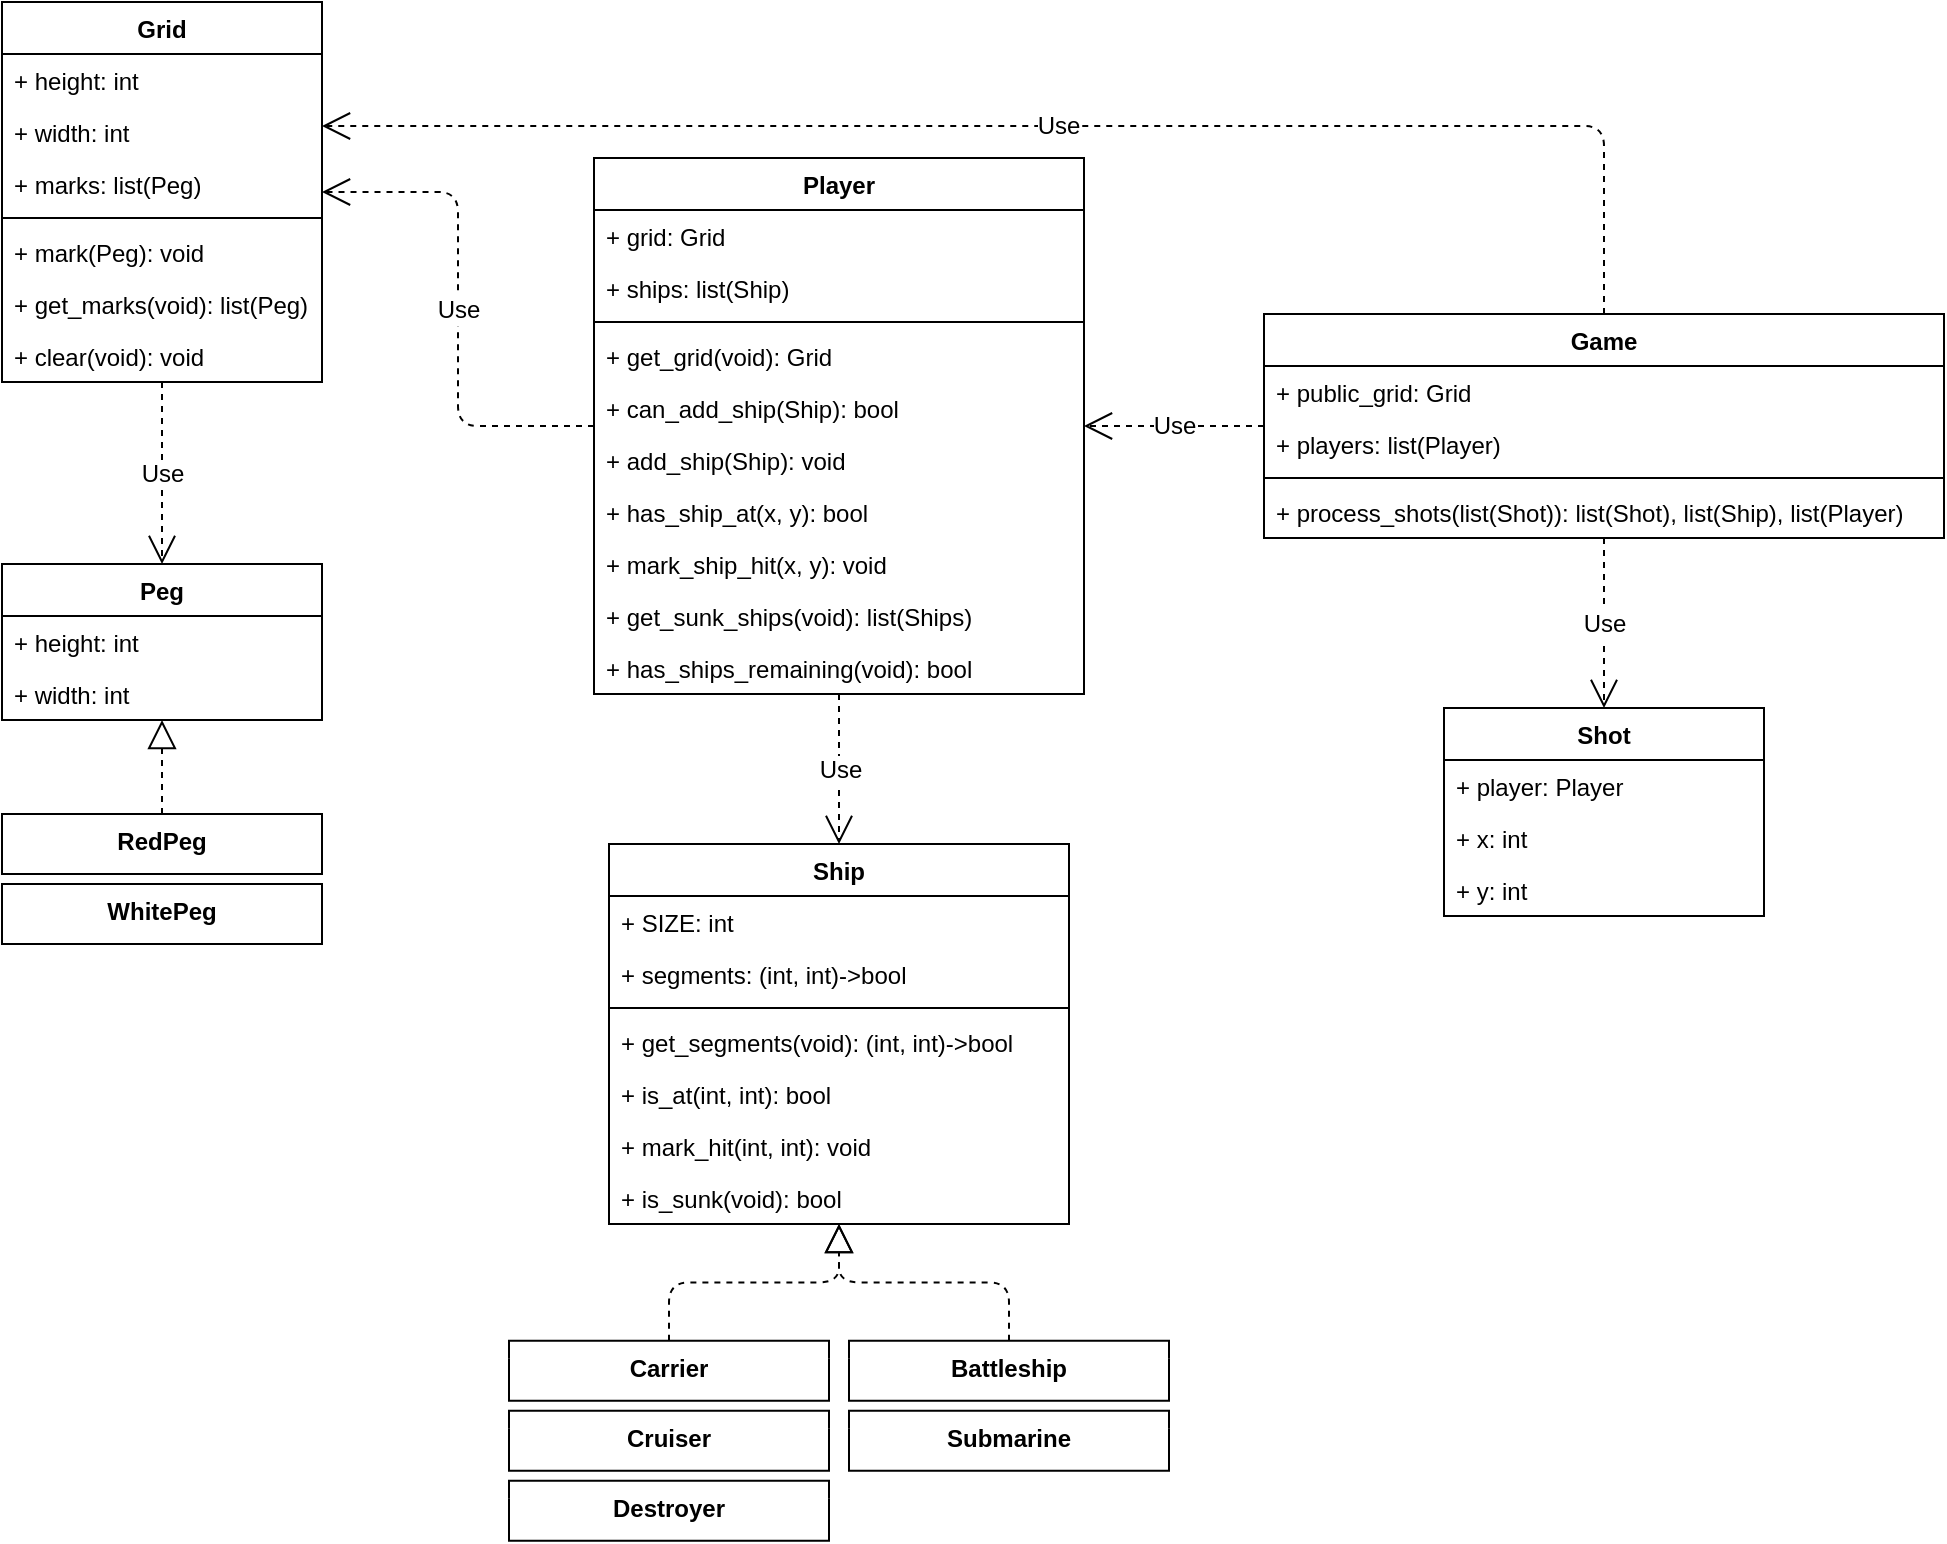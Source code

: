 <mxfile version="10.6.7" type="github"><diagram name="Page-1" id="9f46799a-70d6-7492-0946-bef42562c5a5"><mxGraphModel dx="1394" dy="764" grid="1" gridSize="10" guides="1" tooltips="1" connect="1" arrows="1" fold="1" page="1" pageScale="1" pageWidth="1100" pageHeight="850" background="#ffffff" math="0" shadow="0"><root><mxCell id="0"/><mxCell id="1" parent="0"/><mxCell id="S0-PQTLunCZnwsd7pKQs-28" value="" style="endArrow=block;dashed=1;endFill=0;endSize=12;html=1;edgeStyle=orthogonalEdgeStyle;" parent="1" source="S0-PQTLunCZnwsd7pKQs-84" target="S0-PQTLunCZnwsd7pKQs-175" edge="1"><mxGeometry width="160" relative="1" as="geometry"><mxPoint x="493.5" y="705.879" as="sourcePoint"/><mxPoint x="573.172" y="620.776" as="targetPoint"/></mxGeometry></mxCell><mxCell id="S0-PQTLunCZnwsd7pKQs-42" value="" style="endArrow=block;dashed=1;endFill=0;endSize=12;html=1;edgeStyle=orthogonalEdgeStyle;" parent="1" source="S0-PQTLunCZnwsd7pKQs-85" target="S0-PQTLunCZnwsd7pKQs-175" edge="1"><mxGeometry width="160" relative="1" as="geometry"><mxPoint x="648.707" y="682.879" as="sourcePoint"/><mxPoint x="573.862" y="620.879" as="targetPoint"/></mxGeometry></mxCell><mxCell id="S0-PQTLunCZnwsd7pKQs-44" value="Grid" style="swimlane;fontStyle=1;align=center;verticalAlign=top;childLayout=stackLayout;horizontal=1;startSize=26;horizontalStack=0;resizeParent=1;resizeParentMax=0;resizeLast=0;collapsible=1;marginBottom=0;" parent="1" vertex="1"><mxGeometry x="99" y="25" width="160" height="190" as="geometry"/></mxCell><mxCell id="S0-PQTLunCZnwsd7pKQs-45" value="+ height: int" style="text;strokeColor=none;fillColor=none;align=left;verticalAlign=top;spacingLeft=4;spacingRight=4;overflow=hidden;rotatable=0;points=[[0,0.5],[1,0.5]];portConstraint=eastwest;" parent="S0-PQTLunCZnwsd7pKQs-44" vertex="1"><mxGeometry y="26" width="160" height="26" as="geometry"/></mxCell><mxCell id="S0-PQTLunCZnwsd7pKQs-48" value="+ width: int" style="text;strokeColor=none;fillColor=none;align=left;verticalAlign=top;spacingLeft=4;spacingRight=4;overflow=hidden;rotatable=0;points=[[0,0.5],[1,0.5]];portConstraint=eastwest;" parent="S0-PQTLunCZnwsd7pKQs-44" vertex="1"><mxGeometry y="52" width="160" height="26" as="geometry"/></mxCell><mxCell id="S0-PQTLunCZnwsd7pKQs-182" value="+ marks: list(Peg)" style="text;strokeColor=none;fillColor=none;align=left;verticalAlign=top;spacingLeft=4;spacingRight=4;overflow=hidden;rotatable=0;points=[[0,0.5],[1,0.5]];portConstraint=eastwest;" parent="S0-PQTLunCZnwsd7pKQs-44" vertex="1"><mxGeometry y="78" width="160" height="26" as="geometry"/></mxCell><mxCell id="S0-PQTLunCZnwsd7pKQs-46" value="" style="line;strokeWidth=1;fillColor=none;align=left;verticalAlign=middle;spacingTop=-1;spacingLeft=3;spacingRight=3;rotatable=0;labelPosition=right;points=[];portConstraint=eastwest;" parent="S0-PQTLunCZnwsd7pKQs-44" vertex="1"><mxGeometry y="104" width="160" height="8" as="geometry"/></mxCell><mxCell id="S0-PQTLunCZnwsd7pKQs-47" value="+ mark(Peg): void" style="text;strokeColor=none;fillColor=none;align=left;verticalAlign=top;spacingLeft=4;spacingRight=4;overflow=hidden;rotatable=0;points=[[0,0.5],[1,0.5]];portConstraint=eastwest;" parent="S0-PQTLunCZnwsd7pKQs-44" vertex="1"><mxGeometry y="112" width="160" height="26" as="geometry"/></mxCell><mxCell id="S0-PQTLunCZnwsd7pKQs-220" value="+ get_marks(void): list(Peg)" style="text;strokeColor=none;fillColor=none;align=left;verticalAlign=top;spacingLeft=4;spacingRight=4;overflow=hidden;rotatable=0;points=[[0,0.5],[1,0.5]];portConstraint=eastwest;" parent="S0-PQTLunCZnwsd7pKQs-44" vertex="1"><mxGeometry y="138" width="160" height="26" as="geometry"/></mxCell><mxCell id="S0-PQTLunCZnwsd7pKQs-56" value="+ clear(void): void" style="text;strokeColor=none;fillColor=none;align=left;verticalAlign=top;spacingLeft=4;spacingRight=4;overflow=hidden;rotatable=0;points=[[0,0.5],[1,0.5]];portConstraint=eastwest;" parent="S0-PQTLunCZnwsd7pKQs-44" vertex="1"><mxGeometry y="164" width="160" height="26" as="geometry"/></mxCell><mxCell id="S0-PQTLunCZnwsd7pKQs-77" value="Cruiser" style="swimlane;fontStyle=1;align=center;verticalAlign=top;childLayout=stackLayout;horizontal=1;startSize=9;horizontalStack=0;resizeParent=1;resizeParentMax=0;resizeLast=0;collapsible=1;marginBottom=0;swimlaneLine=0;" parent="1" vertex="1"><mxGeometry x="352.5" y="729.379" width="160" height="30" as="geometry"/></mxCell><mxCell id="S0-PQTLunCZnwsd7pKQs-81" value="Submarine" style="swimlane;fontStyle=1;align=center;verticalAlign=top;childLayout=stackLayout;horizontal=1;startSize=9;horizontalStack=0;resizeParent=1;resizeParentMax=0;resizeLast=0;collapsible=1;marginBottom=0;swimlaneLine=0;" parent="1" vertex="1"><mxGeometry x="522.5" y="729.379" width="160" height="30" as="geometry"/></mxCell><mxCell id="S0-PQTLunCZnwsd7pKQs-82" value="Destroyer" style="swimlane;fontStyle=1;align=center;verticalAlign=top;childLayout=stackLayout;horizontal=1;startSize=9;horizontalStack=0;resizeParent=1;resizeParentMax=0;resizeLast=0;collapsible=1;marginBottom=0;swimlaneLine=0;" parent="1" vertex="1"><mxGeometry x="352.5" y="764.379" width="160" height="30" as="geometry"/></mxCell><mxCell id="S0-PQTLunCZnwsd7pKQs-83" value="RedPeg&#10;" style="swimlane;fontStyle=1;align=center;verticalAlign=top;childLayout=stackLayout;horizontal=1;startSize=9;horizontalStack=0;resizeParent=1;resizeParentMax=0;resizeLast=0;collapsible=1;marginBottom=0;swimlaneLine=0;" parent="1" vertex="1"><mxGeometry x="99" y="431" width="160" height="30" as="geometry"/></mxCell><mxCell id="S0-PQTLunCZnwsd7pKQs-84" value="Carrier" style="swimlane;fontStyle=1;align=center;verticalAlign=top;childLayout=stackLayout;horizontal=1;startSize=9;horizontalStack=0;resizeParent=1;resizeParentMax=0;resizeLast=0;collapsible=1;marginBottom=0;swimlaneLine=0;" parent="1" vertex="1"><mxGeometry x="352.5" y="694.379" width="160" height="30" as="geometry"/></mxCell><mxCell id="S0-PQTLunCZnwsd7pKQs-85" value="Battleship" style="swimlane;fontStyle=1;align=center;verticalAlign=top;childLayout=stackLayout;horizontal=1;startSize=9;horizontalStack=0;resizeParent=1;resizeParentMax=0;resizeLast=0;collapsible=1;marginBottom=0;swimlaneLine=0;" parent="1" vertex="1"><mxGeometry x="522.5" y="694.379" width="160" height="30" as="geometry"/></mxCell><mxCell id="S0-PQTLunCZnwsd7pKQs-87" value="WhitePeg" style="swimlane;fontStyle=1;align=center;verticalAlign=top;childLayout=stackLayout;horizontal=1;startSize=9;horizontalStack=0;resizeParent=1;resizeParentMax=0;resizeLast=0;collapsible=1;marginBottom=0;swimlaneLine=0;" parent="1" vertex="1"><mxGeometry x="99" y="466" width="160" height="30" as="geometry"/></mxCell><mxCell id="S0-PQTLunCZnwsd7pKQs-88" value="" style="endArrow=block;dashed=1;endFill=0;endSize=12;html=1;" parent="1" source="S0-PQTLunCZnwsd7pKQs-83" target="S0-PQTLunCZnwsd7pKQs-196" edge="1"><mxGeometry width="160" relative="1" as="geometry"><mxPoint x="149" y="405.5" as="sourcePoint"/><mxPoint x="179.783" y="407" as="targetPoint"/></mxGeometry></mxCell><mxCell id="S0-PQTLunCZnwsd7pKQs-118" value="Player" style="swimlane;fontStyle=1;align=center;verticalAlign=top;childLayout=stackLayout;horizontal=1;startSize=26;horizontalStack=0;resizeParent=1;resizeParentMax=0;resizeLast=0;collapsible=1;marginBottom=0;fontSize=12;" parent="1" vertex="1"><mxGeometry x="395" y="103" width="245" height="268" as="geometry"/></mxCell><mxCell id="S0-PQTLunCZnwsd7pKQs-124" value="+ grid: Grid" style="text;strokeColor=none;fillColor=none;align=left;verticalAlign=top;spacingLeft=4;spacingRight=4;overflow=hidden;rotatable=0;points=[[0,0.5],[1,0.5]];portConstraint=eastwest;" parent="S0-PQTLunCZnwsd7pKQs-118" vertex="1"><mxGeometry y="26" width="245" height="26" as="geometry"/></mxCell><mxCell id="S0-PQTLunCZnwsd7pKQs-123" value="+ ships: list(Ship)" style="text;strokeColor=none;fillColor=none;align=left;verticalAlign=top;spacingLeft=4;spacingRight=4;overflow=hidden;rotatable=0;points=[[0,0.5],[1,0.5]];portConstraint=eastwest;" parent="S0-PQTLunCZnwsd7pKQs-118" vertex="1"><mxGeometry y="52" width="245" height="26" as="geometry"/></mxCell><mxCell id="S0-PQTLunCZnwsd7pKQs-120" value="" style="line;strokeWidth=1;fillColor=none;align=left;verticalAlign=middle;spacingTop=-1;spacingLeft=3;spacingRight=3;rotatable=0;labelPosition=right;points=[];portConstraint=eastwest;" parent="S0-PQTLunCZnwsd7pKQs-118" vertex="1"><mxGeometry y="78" width="245" height="8" as="geometry"/></mxCell><mxCell id="S0-PQTLunCZnwsd7pKQs-131" value="+ get_grid(void): Grid" style="text;strokeColor=none;fillColor=none;align=left;verticalAlign=top;spacingLeft=4;spacingRight=4;overflow=hidden;rotatable=0;points=[[0,0.5],[1,0.5]];portConstraint=eastwest;" parent="S0-PQTLunCZnwsd7pKQs-118" vertex="1"><mxGeometry y="86" width="245" height="26" as="geometry"/></mxCell><mxCell id="S0-PQTLunCZnwsd7pKQs-219" value="+ can_add_ship(Ship): bool" style="text;strokeColor=none;fillColor=none;align=left;verticalAlign=top;spacingLeft=4;spacingRight=4;overflow=hidden;rotatable=0;points=[[0,0.5],[1,0.5]];portConstraint=eastwest;" parent="S0-PQTLunCZnwsd7pKQs-118" vertex="1"><mxGeometry y="112" width="245" height="26" as="geometry"/></mxCell><mxCell id="S0-PQTLunCZnwsd7pKQs-121" value="+ add_ship(Ship): void" style="text;strokeColor=none;fillColor=none;align=left;verticalAlign=top;spacingLeft=4;spacingRight=4;overflow=hidden;rotatable=0;points=[[0,0.5],[1,0.5]];portConstraint=eastwest;" parent="S0-PQTLunCZnwsd7pKQs-118" vertex="1"><mxGeometry y="138" width="245" height="26" as="geometry"/></mxCell><mxCell id="S0-PQTLunCZnwsd7pKQs-216" value="+ has_ship_at(x, y): bool" style="text;strokeColor=none;fillColor=none;align=left;verticalAlign=top;spacingLeft=4;spacingRight=4;overflow=hidden;rotatable=0;points=[[0,0.5],[1,0.5]];portConstraint=eastwest;" parent="S0-PQTLunCZnwsd7pKQs-118" vertex="1"><mxGeometry y="164" width="245" height="26" as="geometry"/></mxCell><mxCell id="S0-PQTLunCZnwsd7pKQs-217" value="+ mark_ship_hit(x, y): void" style="text;strokeColor=none;fillColor=none;align=left;verticalAlign=top;spacingLeft=4;spacingRight=4;overflow=hidden;rotatable=0;points=[[0,0.5],[1,0.5]];portConstraint=eastwest;" parent="S0-PQTLunCZnwsd7pKQs-118" vertex="1"><mxGeometry y="190" width="245" height="26" as="geometry"/></mxCell><mxCell id="S0-PQTLunCZnwsd7pKQs-146" value="+ get_sunk_ships(void): list(Ships)" style="text;strokeColor=none;fillColor=none;align=left;verticalAlign=top;spacingLeft=4;spacingRight=4;overflow=hidden;rotatable=0;points=[[0,0.5],[1,0.5]];portConstraint=eastwest;" parent="S0-PQTLunCZnwsd7pKQs-118" vertex="1"><mxGeometry y="216" width="245" height="26" as="geometry"/></mxCell><mxCell id="S0-PQTLunCZnwsd7pKQs-147" value="+ has_ships_remaining(void): bool" style="text;strokeColor=none;fillColor=none;align=left;verticalAlign=top;spacingLeft=4;spacingRight=4;overflow=hidden;rotatable=0;points=[[0,0.5],[1,0.5]];portConstraint=eastwest;" parent="S0-PQTLunCZnwsd7pKQs-118" vertex="1"><mxGeometry y="242" width="245" height="26" as="geometry"/></mxCell><mxCell id="S0-PQTLunCZnwsd7pKQs-125" value="Use" style="endArrow=open;endSize=12;dashed=1;html=1;fontSize=12;edgeStyle=orthogonalEdgeStyle;" parent="1" source="S0-PQTLunCZnwsd7pKQs-118" target="S0-PQTLunCZnwsd7pKQs-44" edge="1"><mxGeometry width="160" relative="1" as="geometry"><mxPoint x="505" y="132" as="sourcePoint"/><mxPoint x="665" y="132" as="targetPoint"/></mxGeometry></mxCell><mxCell id="S0-PQTLunCZnwsd7pKQs-128" value="Use" style="endArrow=open;endSize=12;dashed=1;html=1;fontSize=12;edgeStyle=orthogonalEdgeStyle;" parent="1" source="S0-PQTLunCZnwsd7pKQs-44" target="S0-PQTLunCZnwsd7pKQs-196" edge="1"><mxGeometry width="160" relative="1" as="geometry"><mxPoint x="-95" y="-33.5" as="sourcePoint"/><mxPoint x="-74" y="252" as="targetPoint"/></mxGeometry></mxCell><mxCell id="S0-PQTLunCZnwsd7pKQs-130" value="Use" style="endArrow=open;endSize=12;dashed=1;html=1;fontSize=12;edgeStyle=orthogonalEdgeStyle;" parent="1" source="S0-PQTLunCZnwsd7pKQs-118" target="S0-PQTLunCZnwsd7pKQs-175" edge="1"><mxGeometry width="160" relative="1" as="geometry"><mxPoint x="395" y="202" as="sourcePoint"/><mxPoint x="275" y="312" as="targetPoint"/><Array as="points"><mxPoint x="518" y="402"/></Array></mxGeometry></mxCell><mxCell id="S0-PQTLunCZnwsd7pKQs-133" value="Game" style="swimlane;fontStyle=1;align=center;verticalAlign=top;childLayout=stackLayout;horizontal=1;startSize=26;horizontalStack=0;resizeParent=1;resizeParentMax=0;resizeLast=0;collapsible=1;marginBottom=0;fontSize=12;" parent="1" vertex="1"><mxGeometry x="730" y="181" width="340" height="112" as="geometry"/></mxCell><mxCell id="S0-PQTLunCZnwsd7pKQs-138" value="+ public_grid: Grid" style="text;strokeColor=none;fillColor=none;align=left;verticalAlign=top;spacingLeft=4;spacingRight=4;overflow=hidden;rotatable=0;points=[[0,0.5],[1,0.5]];portConstraint=eastwest;" parent="S0-PQTLunCZnwsd7pKQs-133" vertex="1"><mxGeometry y="26" width="340" height="26" as="geometry"/></mxCell><mxCell id="S0-PQTLunCZnwsd7pKQs-137" value="+ players: list(Player)" style="text;strokeColor=none;fillColor=none;align=left;verticalAlign=top;spacingLeft=4;spacingRight=4;overflow=hidden;rotatable=0;points=[[0,0.5],[1,0.5]];portConstraint=eastwest;" parent="S0-PQTLunCZnwsd7pKQs-133" vertex="1"><mxGeometry y="52" width="340" height="26" as="geometry"/></mxCell><mxCell id="S0-PQTLunCZnwsd7pKQs-135" value="" style="line;strokeWidth=1;fillColor=none;align=left;verticalAlign=middle;spacingTop=-1;spacingLeft=3;spacingRight=3;rotatable=0;labelPosition=right;points=[];portConstraint=eastwest;" parent="S0-PQTLunCZnwsd7pKQs-133" vertex="1"><mxGeometry y="78" width="340" height="8" as="geometry"/></mxCell><mxCell id="S0-PQTLunCZnwsd7pKQs-139" value="+ process_shots(list(Shot)): list(Shot), list(Ship), list(Player)" style="text;strokeColor=none;fillColor=none;align=left;verticalAlign=top;spacingLeft=4;spacingRight=4;overflow=hidden;rotatable=0;points=[[0,0.5],[1,0.5]];portConstraint=eastwest;" parent="S0-PQTLunCZnwsd7pKQs-133" vertex="1"><mxGeometry y="86" width="340" height="26" as="geometry"/></mxCell><mxCell id="S0-PQTLunCZnwsd7pKQs-142" value="Use" style="endArrow=open;endSize=12;dashed=1;html=1;fontSize=12;edgeStyle=orthogonalEdgeStyle;" parent="1" source="S0-PQTLunCZnwsd7pKQs-133" target="S0-PQTLunCZnwsd7pKQs-118" edge="1"><mxGeometry width="160" relative="1" as="geometry"><mxPoint x="757.5" y="79" as="sourcePoint"/><mxPoint x="917.5" y="79" as="targetPoint"/></mxGeometry></mxCell><mxCell id="S0-PQTLunCZnwsd7pKQs-143" value="Use" style="endArrow=open;endSize=12;dashed=1;html=1;fontSize=12;edgeStyle=orthogonalEdgeStyle;" parent="1" source="S0-PQTLunCZnwsd7pKQs-133" target="S0-PQTLunCZnwsd7pKQs-44" edge="1"><mxGeometry width="160" relative="1" as="geometry"><mxPoint x="305" y="22" as="sourcePoint"/><mxPoint x="465" y="22" as="targetPoint"/><Array as="points"><mxPoint x="900" y="87"/></Array></mxGeometry></mxCell><mxCell id="S0-PQTLunCZnwsd7pKQs-175" value="Ship" style="swimlane;fontStyle=1;align=center;verticalAlign=top;childLayout=stackLayout;horizontal=1;startSize=26;horizontalStack=0;resizeParent=1;resizeParentMax=0;resizeLast=0;collapsible=1;marginBottom=0;rounded=0;shadow=0;glass=0;comic=0;strokeColor=#000000;fontSize=12;" parent="1" vertex="1"><mxGeometry x="402.5" y="446" width="230" height="190" as="geometry"/></mxCell><mxCell id="S0-PQTLunCZnwsd7pKQs-176" value="+ SIZE: int" style="text;strokeColor=none;fillColor=none;align=left;verticalAlign=top;spacingLeft=4;spacingRight=4;overflow=hidden;rotatable=0;points=[[0,0.5],[1,0.5]];portConstraint=eastwest;" parent="S0-PQTLunCZnwsd7pKQs-175" vertex="1"><mxGeometry y="26" width="230" height="26" as="geometry"/></mxCell><mxCell id="S0-PQTLunCZnwsd7pKQs-179" value="+ segments: (int, int)-&gt;bool" style="text;strokeColor=none;fillColor=none;align=left;verticalAlign=top;spacingLeft=4;spacingRight=4;overflow=hidden;rotatable=0;points=[[0,0.5],[1,0.5]];portConstraint=eastwest;" parent="S0-PQTLunCZnwsd7pKQs-175" vertex="1"><mxGeometry y="52" width="230" height="26" as="geometry"/></mxCell><mxCell id="S0-PQTLunCZnwsd7pKQs-177" value="" style="line;strokeWidth=1;fillColor=none;align=left;verticalAlign=middle;spacingTop=-1;spacingLeft=3;spacingRight=3;rotatable=0;labelPosition=right;points=[];portConstraint=eastwest;" parent="S0-PQTLunCZnwsd7pKQs-175" vertex="1"><mxGeometry y="78" width="230" height="8" as="geometry"/></mxCell><mxCell id="S0-PQTLunCZnwsd7pKQs-178" value="+ get_segments(void): (int, int)-&gt;bool" style="text;strokeColor=none;fillColor=none;align=left;verticalAlign=top;spacingLeft=4;spacingRight=4;overflow=hidden;rotatable=0;points=[[0,0.5],[1,0.5]];portConstraint=eastwest;" parent="S0-PQTLunCZnwsd7pKQs-175" vertex="1"><mxGeometry y="86" width="230" height="26" as="geometry"/></mxCell><mxCell id="S0-PQTLunCZnwsd7pKQs-206" value="+ is_at(int, int): bool" style="text;strokeColor=none;fillColor=none;align=left;verticalAlign=top;spacingLeft=4;spacingRight=4;overflow=hidden;rotatable=0;points=[[0,0.5],[1,0.5]];portConstraint=eastwest;" parent="S0-PQTLunCZnwsd7pKQs-175" vertex="1"><mxGeometry y="112" width="230" height="26" as="geometry"/></mxCell><mxCell id="S0-PQTLunCZnwsd7pKQs-207" value="+ mark_hit(int, int): void" style="text;strokeColor=none;fillColor=none;align=left;verticalAlign=top;spacingLeft=4;spacingRight=4;overflow=hidden;rotatable=0;points=[[0,0.5],[1,0.5]];portConstraint=eastwest;" parent="S0-PQTLunCZnwsd7pKQs-175" vertex="1"><mxGeometry y="138" width="230" height="26" as="geometry"/></mxCell><mxCell id="S0-PQTLunCZnwsd7pKQs-215" value="+ is_sunk(void): bool" style="text;strokeColor=none;fillColor=none;align=left;verticalAlign=top;spacingLeft=4;spacingRight=4;overflow=hidden;rotatable=0;points=[[0,0.5],[1,0.5]];portConstraint=eastwest;" parent="S0-PQTLunCZnwsd7pKQs-175" vertex="1"><mxGeometry y="164" width="230" height="26" as="geometry"/></mxCell><mxCell id="S0-PQTLunCZnwsd7pKQs-196" value="Peg" style="swimlane;fontStyle=1;align=center;verticalAlign=top;childLayout=stackLayout;horizontal=1;startSize=26;horizontalStack=0;resizeParent=1;resizeParentMax=0;resizeLast=0;collapsible=1;marginBottom=0;rounded=0;shadow=0;glass=0;comic=0;strokeColor=#000000;fontSize=12;" parent="1" vertex="1"><mxGeometry x="99" y="306" width="160" height="78" as="geometry"/></mxCell><mxCell id="S0-PQTLunCZnwsd7pKQs-197" value="+ height: int" style="text;strokeColor=none;fillColor=none;align=left;verticalAlign=top;spacingLeft=4;spacingRight=4;overflow=hidden;rotatable=0;points=[[0,0.5],[1,0.5]];portConstraint=eastwest;" parent="S0-PQTLunCZnwsd7pKQs-196" vertex="1"><mxGeometry y="26" width="160" height="26" as="geometry"/></mxCell><mxCell id="S0-PQTLunCZnwsd7pKQs-205" value="+ width: int" style="text;strokeColor=none;fillColor=none;align=left;verticalAlign=top;spacingLeft=4;spacingRight=4;overflow=hidden;rotatable=0;points=[[0,0.5],[1,0.5]];portConstraint=eastwest;" parent="S0-PQTLunCZnwsd7pKQs-196" vertex="1"><mxGeometry y="52" width="160" height="26" as="geometry"/></mxCell><mxCell id="S0-PQTLunCZnwsd7pKQs-208" value="Shot" style="swimlane;fontStyle=1;align=center;verticalAlign=top;childLayout=stackLayout;horizontal=1;startSize=26;horizontalStack=0;resizeParent=1;resizeParentMax=0;resizeLast=0;collapsible=1;marginBottom=0;rounded=0;shadow=0;glass=0;comic=0;strokeColor=#000000;fontSize=12;" parent="1" vertex="1"><mxGeometry x="820" y="378" width="160" height="104" as="geometry"/></mxCell><mxCell id="S0-PQTLunCZnwsd7pKQs-213" value="+ player: Player" style="text;strokeColor=none;fillColor=none;align=left;verticalAlign=top;spacingLeft=4;spacingRight=4;overflow=hidden;rotatable=0;points=[[0,0.5],[1,0.5]];portConstraint=eastwest;" parent="S0-PQTLunCZnwsd7pKQs-208" vertex="1"><mxGeometry y="26" width="160" height="26" as="geometry"/></mxCell><mxCell id="S0-PQTLunCZnwsd7pKQs-209" value="+ x: int" style="text;strokeColor=none;fillColor=none;align=left;verticalAlign=top;spacingLeft=4;spacingRight=4;overflow=hidden;rotatable=0;points=[[0,0.5],[1,0.5]];portConstraint=eastwest;" parent="S0-PQTLunCZnwsd7pKQs-208" vertex="1"><mxGeometry y="52" width="160" height="26" as="geometry"/></mxCell><mxCell id="S0-PQTLunCZnwsd7pKQs-212" value="+ y: int" style="text;strokeColor=none;fillColor=none;align=left;verticalAlign=top;spacingLeft=4;spacingRight=4;overflow=hidden;rotatable=0;points=[[0,0.5],[1,0.5]];portConstraint=eastwest;" parent="S0-PQTLunCZnwsd7pKQs-208" vertex="1"><mxGeometry y="78" width="160" height="26" as="geometry"/></mxCell><mxCell id="S0-PQTLunCZnwsd7pKQs-214" value="Use" style="endArrow=open;endSize=12;dashed=1;html=1;fontSize=12;" parent="1" source="S0-PQTLunCZnwsd7pKQs-133" target="S0-PQTLunCZnwsd7pKQs-208" edge="1"><mxGeometry width="160" relative="1" as="geometry"><mxPoint x="797.5" y="331" as="sourcePoint"/><mxPoint x="957.5" y="331" as="targetPoint"/></mxGeometry></mxCell></root></mxGraphModel></diagram></mxfile>